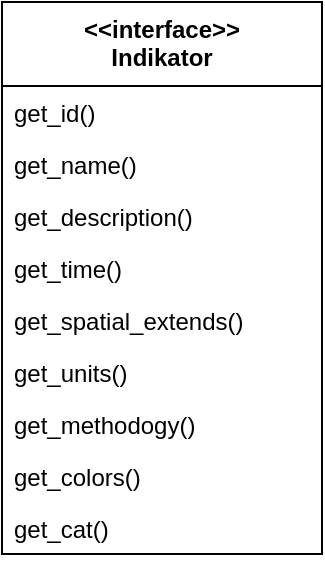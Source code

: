 <mxfile version="10.7.7" type="device"><diagram id="iHidghyss1oRIajbecGL" name="Seite-1"><mxGraphModel dx="1394" dy="848" grid="1" gridSize="10" guides="1" tooltips="1" connect="1" arrows="1" fold="1" page="1" pageScale="1" pageWidth="827" pageHeight="1169" math="0" shadow="0"><root><mxCell id="0"/><mxCell id="1" parent="0"/><mxCell id="LJnI8FCqq9MWHwjPyTTy-1" value="&lt;&lt;interface&gt;&gt;&#10;Indikator" style="swimlane;fontStyle=1;align=center;verticalAlign=top;childLayout=stackLayout;horizontal=1;startSize=42;horizontalStack=0;resizeParent=1;resizeParentMax=0;resizeLast=0;collapsible=1;marginBottom=0;" vertex="1" parent="1"><mxGeometry x="40" y="240" width="160" height="276" as="geometry"/></mxCell><mxCell id="LJnI8FCqq9MWHwjPyTTy-2" value="get_id()" style="text;strokeColor=none;fillColor=none;align=left;verticalAlign=top;spacingLeft=4;spacingRight=4;overflow=hidden;rotatable=0;points=[[0,0.5],[1,0.5]];portConstraint=eastwest;" vertex="1" parent="LJnI8FCqq9MWHwjPyTTy-1"><mxGeometry y="42" width="160" height="26" as="geometry"/></mxCell><mxCell id="LJnI8FCqq9MWHwjPyTTy-4" value="get_name()" style="text;strokeColor=none;fillColor=none;align=left;verticalAlign=top;spacingLeft=4;spacingRight=4;overflow=hidden;rotatable=0;points=[[0,0.5],[1,0.5]];portConstraint=eastwest;" vertex="1" parent="LJnI8FCqq9MWHwjPyTTy-1"><mxGeometry y="68" width="160" height="26" as="geometry"/></mxCell><mxCell id="LJnI8FCqq9MWHwjPyTTy-9" value="get_description()" style="text;strokeColor=none;fillColor=none;align=left;verticalAlign=top;spacingLeft=4;spacingRight=4;overflow=hidden;rotatable=0;points=[[0,0.5],[1,0.5]];portConstraint=eastwest;" vertex="1" parent="LJnI8FCqq9MWHwjPyTTy-1"><mxGeometry y="94" width="160" height="26" as="geometry"/></mxCell><mxCell id="LJnI8FCqq9MWHwjPyTTy-10" value="get_time()" style="text;strokeColor=none;fillColor=none;align=left;verticalAlign=top;spacingLeft=4;spacingRight=4;overflow=hidden;rotatable=0;points=[[0,0.5],[1,0.5]];portConstraint=eastwest;" vertex="1" parent="LJnI8FCqq9MWHwjPyTTy-1"><mxGeometry y="120" width="160" height="26" as="geometry"/></mxCell><mxCell id="LJnI8FCqq9MWHwjPyTTy-11" value="get_spatial_extends()" style="text;strokeColor=none;fillColor=none;align=left;verticalAlign=top;spacingLeft=4;spacingRight=4;overflow=hidden;rotatable=0;points=[[0,0.5],[1,0.5]];portConstraint=eastwest;" vertex="1" parent="LJnI8FCqq9MWHwjPyTTy-1"><mxGeometry y="146" width="160" height="26" as="geometry"/></mxCell><mxCell id="LJnI8FCqq9MWHwjPyTTy-12" value="get_units()" style="text;strokeColor=none;fillColor=none;align=left;verticalAlign=top;spacingLeft=4;spacingRight=4;overflow=hidden;rotatable=0;points=[[0,0.5],[1,0.5]];portConstraint=eastwest;" vertex="1" parent="LJnI8FCqq9MWHwjPyTTy-1"><mxGeometry y="172" width="160" height="26" as="geometry"/></mxCell><mxCell id="LJnI8FCqq9MWHwjPyTTy-13" value="get_methodogy()" style="text;strokeColor=none;fillColor=none;align=left;verticalAlign=top;spacingLeft=4;spacingRight=4;overflow=hidden;rotatable=0;points=[[0,0.5],[1,0.5]];portConstraint=eastwest;" vertex="1" parent="LJnI8FCqq9MWHwjPyTTy-1"><mxGeometry y="198" width="160" height="26" as="geometry"/></mxCell><mxCell id="LJnI8FCqq9MWHwjPyTTy-14" value="get_colors()" style="text;strokeColor=none;fillColor=none;align=left;verticalAlign=top;spacingLeft=4;spacingRight=4;overflow=hidden;rotatable=0;points=[[0,0.5],[1,0.5]];portConstraint=eastwest;" vertex="1" parent="LJnI8FCqq9MWHwjPyTTy-1"><mxGeometry y="224" width="160" height="26" as="geometry"/></mxCell><mxCell id="LJnI8FCqq9MWHwjPyTTy-15" value="get_cat()" style="text;strokeColor=none;fillColor=none;align=left;verticalAlign=top;spacingLeft=4;spacingRight=4;overflow=hidden;rotatable=0;points=[[0,0.5],[1,0.5]];portConstraint=eastwest;" vertex="1" parent="LJnI8FCqq9MWHwjPyTTy-1"><mxGeometry y="250" width="160" height="26" as="geometry"/></mxCell></root></mxGraphModel></diagram></mxfile>